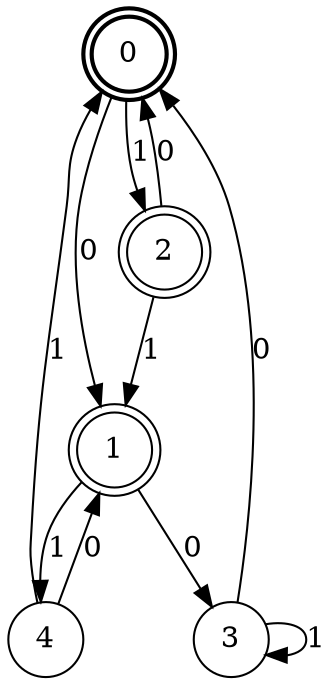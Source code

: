 digraph Automat {
    node [shape = circle];
    0 [style = "bold"];
    0 [peripheries=2]
    0 -> 1 [label = "0"];
    0 -> 2 [label = "1"];
    1 [peripheries=2]
    1 -> 3 [label = "0"];
    1 -> 4 [label = "1"];
    2 [peripheries=2]
    2 -> 0 [label = "0"];
    2 -> 1 [label = "1"];
    3 -> 0 [label = "0"];
    3 -> 3 [label = "1"];
    4 -> 1 [label = "0"];
    4 -> 0 [label = "1"];
}
